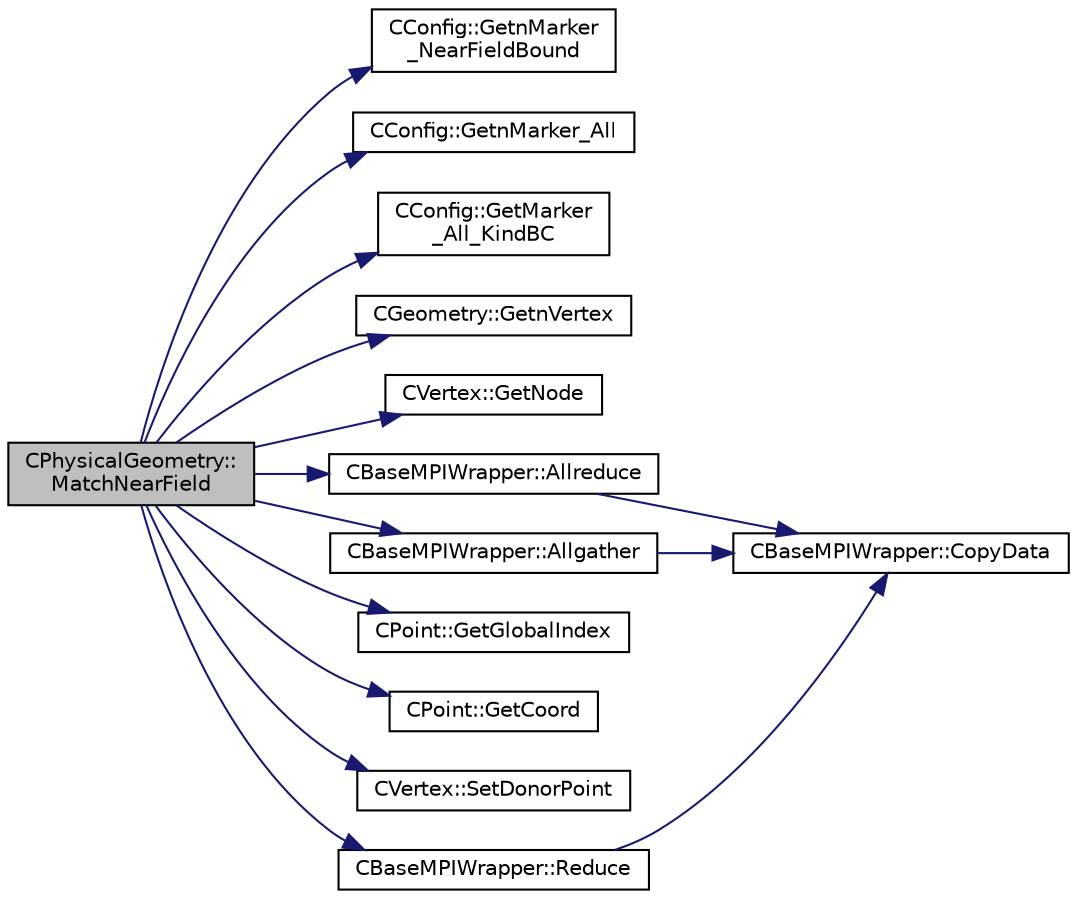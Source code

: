 digraph "CPhysicalGeometry::MatchNearField"
{
  edge [fontname="Helvetica",fontsize="10",labelfontname="Helvetica",labelfontsize="10"];
  node [fontname="Helvetica",fontsize="10",shape=record];
  rankdir="LR";
  Node774 [label="CPhysicalGeometry::\lMatchNearField",height=0.2,width=0.4,color="black", fillcolor="grey75", style="filled", fontcolor="black"];
  Node774 -> Node775 [color="midnightblue",fontsize="10",style="solid",fontname="Helvetica"];
  Node775 [label="CConfig::GetnMarker\l_NearFieldBound",height=0.2,width=0.4,color="black", fillcolor="white", style="filled",URL="$class_c_config.html#a662befbbcc4f834b4bf3791c8f61e5b9",tooltip="Get the total number of boundary markers. "];
  Node774 -> Node776 [color="midnightblue",fontsize="10",style="solid",fontname="Helvetica"];
  Node776 [label="CConfig::GetnMarker_All",height=0.2,width=0.4,color="black", fillcolor="white", style="filled",URL="$class_c_config.html#a300c4884edfc0c2acf395036439004f4",tooltip="Get the total number of boundary markers including send/receive domains. "];
  Node774 -> Node777 [color="midnightblue",fontsize="10",style="solid",fontname="Helvetica"];
  Node777 [label="CConfig::GetMarker\l_All_KindBC",height=0.2,width=0.4,color="black", fillcolor="white", style="filled",URL="$class_c_config.html#a57d43acc1457d2d27095ce006218862e",tooltip="Get the kind of boundary for each marker. "];
  Node774 -> Node778 [color="midnightblue",fontsize="10",style="solid",fontname="Helvetica"];
  Node778 [label="CGeometry::GetnVertex",height=0.2,width=0.4,color="black", fillcolor="white", style="filled",URL="$class_c_geometry.html#a55427e474834af1941e13750b17975be",tooltip="Get number of vertices. "];
  Node774 -> Node779 [color="midnightblue",fontsize="10",style="solid",fontname="Helvetica"];
  Node779 [label="CVertex::GetNode",height=0.2,width=0.4,color="black", fillcolor="white", style="filled",URL="$class_c_vertex.html#a95c513bf927464157ed96b6c79779a1f",tooltip="Get the node of the vertex. "];
  Node774 -> Node780 [color="midnightblue",fontsize="10",style="solid",fontname="Helvetica"];
  Node780 [label="CBaseMPIWrapper::Allreduce",height=0.2,width=0.4,color="black", fillcolor="white", style="filled",URL="$class_c_base_m_p_i_wrapper.html#a637b6fd917a8ca91ce748ba88e0d66b6"];
  Node780 -> Node781 [color="midnightblue",fontsize="10",style="solid",fontname="Helvetica"];
  Node781 [label="CBaseMPIWrapper::CopyData",height=0.2,width=0.4,color="black", fillcolor="white", style="filled",URL="$class_c_base_m_p_i_wrapper.html#a4725cc1dd65b161b483e812a538a5e36"];
  Node774 -> Node782 [color="midnightblue",fontsize="10",style="solid",fontname="Helvetica"];
  Node782 [label="CBaseMPIWrapper::Allgather",height=0.2,width=0.4,color="black", fillcolor="white", style="filled",URL="$class_c_base_m_p_i_wrapper.html#a55195abbb7206e08a4933fa53cd41923"];
  Node782 -> Node781 [color="midnightblue",fontsize="10",style="solid",fontname="Helvetica"];
  Node774 -> Node783 [color="midnightblue",fontsize="10",style="solid",fontname="Helvetica"];
  Node783 [label="CPoint::GetGlobalIndex",height=0.2,width=0.4,color="black", fillcolor="white", style="filled",URL="$class_c_point.html#ab546170a5a03ef210a75fc5531910050",tooltip="Get the global index in a parallel computation. "];
  Node774 -> Node784 [color="midnightblue",fontsize="10",style="solid",fontname="Helvetica"];
  Node784 [label="CPoint::GetCoord",height=0.2,width=0.4,color="black", fillcolor="white", style="filled",URL="$class_c_point.html#a95fe081d22e96e190cb3edcbf0d6525f",tooltip="Get the coordinates dor the control volume. "];
  Node774 -> Node785 [color="midnightblue",fontsize="10",style="solid",fontname="Helvetica"];
  Node785 [label="CVertex::SetDonorPoint",height=0.2,width=0.4,color="black", fillcolor="white", style="filled",URL="$class_c_vertex.html#ae0fd51e8962899e5cd25dfe21fe2d7d6"];
  Node774 -> Node786 [color="midnightblue",fontsize="10",style="solid",fontname="Helvetica"];
  Node786 [label="CBaseMPIWrapper::Reduce",height=0.2,width=0.4,color="black", fillcolor="white", style="filled",URL="$class_c_base_m_p_i_wrapper.html#a860dfcee07be04be175e06d342e0fc68"];
  Node786 -> Node781 [color="midnightblue",fontsize="10",style="solid",fontname="Helvetica"];
}
